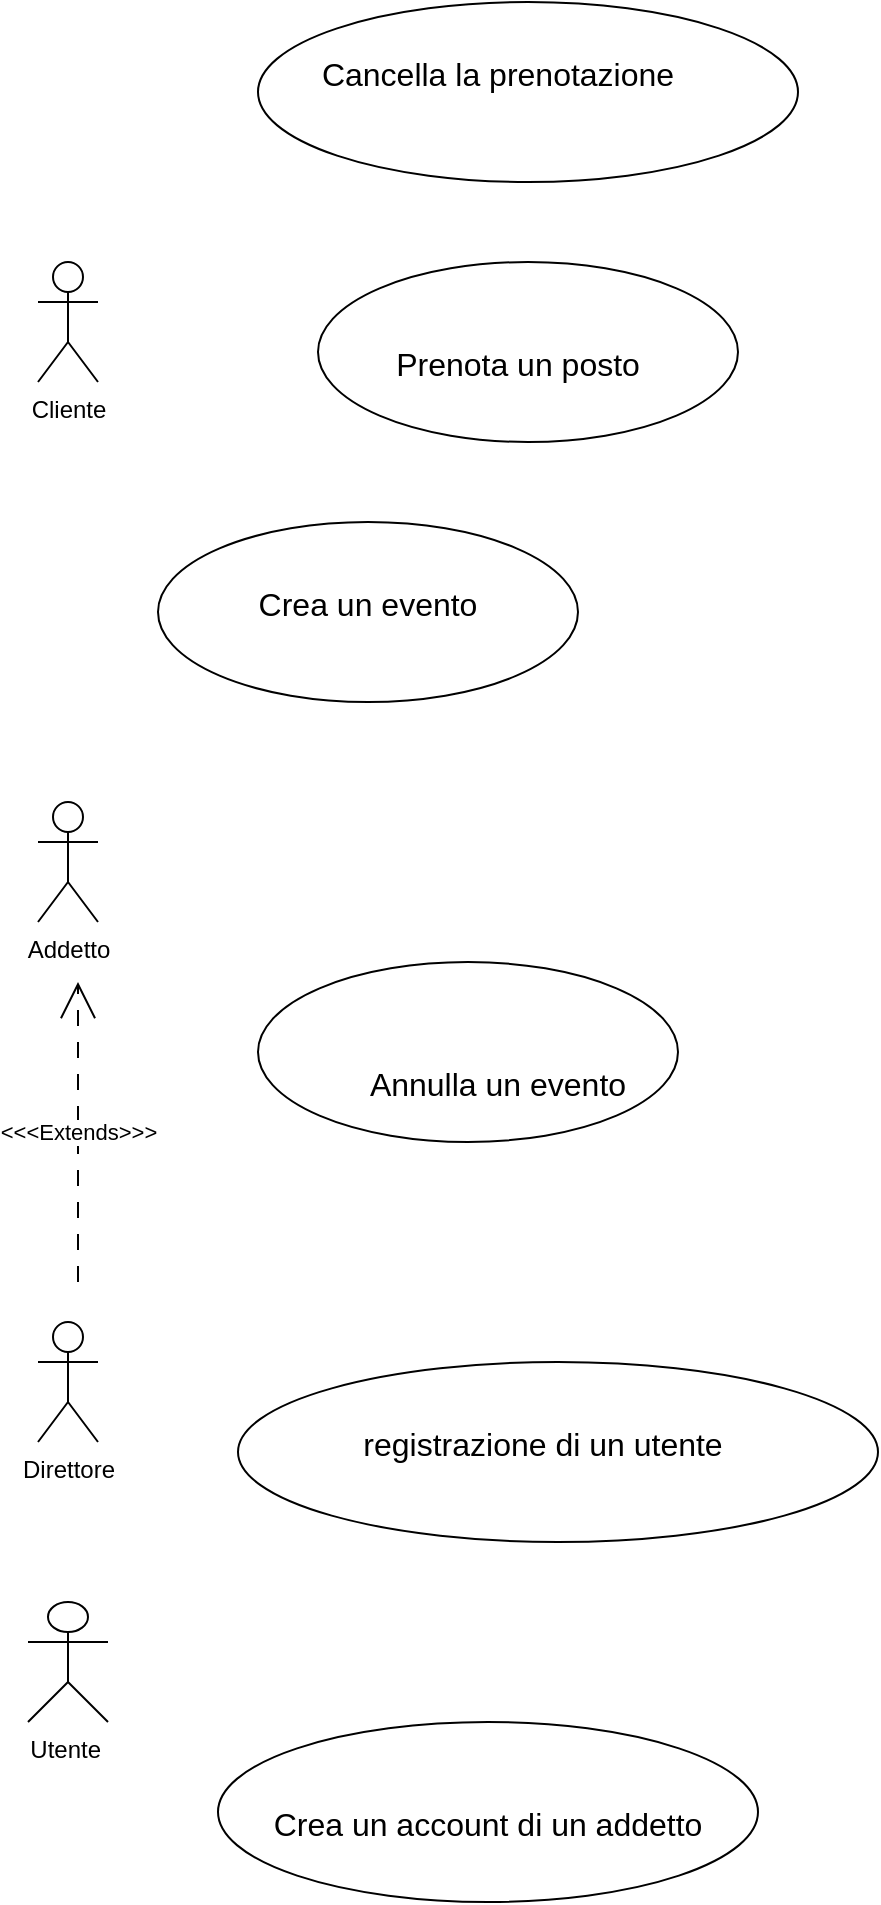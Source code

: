 <mxfile version="25.0.2">
  <diagram name="Pagina-1" id="umjJK5tc-HiBesBjM-6u">
    <mxGraphModel dx="1434" dy="2025" grid="1" gridSize="10" guides="1" tooltips="1" connect="1" arrows="1" fold="1" page="1" pageScale="1" pageWidth="827" pageHeight="1169" math="0" shadow="0">
      <root>
        <mxCell id="0" />
        <mxCell id="1" parent="0" />
        <mxCell id="uDn2QIqaFx8nuZ1l0RsF-1" value="Cliente" style="shape=umlActor;verticalLabelPosition=bottom;verticalAlign=top;html=1;outlineConnect=0;" parent="1" vertex="1">
          <mxGeometry x="70" y="70" width="30" height="60" as="geometry" />
        </mxCell>
        <mxCell id="uDn2QIqaFx8nuZ1l0RsF-2" value="Addetto" style="shape=umlActor;verticalLabelPosition=bottom;verticalAlign=top;html=1;outlineConnect=0;" parent="1" vertex="1">
          <mxGeometry x="70" y="340" width="30" height="60" as="geometry" />
        </mxCell>
        <mxCell id="uDn2QIqaFx8nuZ1l0RsF-4" value="" style="ellipse;whiteSpace=wrap;html=1;" parent="1" vertex="1">
          <mxGeometry x="210" y="70" width="210" height="90" as="geometry" />
        </mxCell>
        <mxCell id="uDn2QIqaFx8nuZ1l0RsF-10" value="Direttore" style="shape=umlActor;verticalLabelPosition=bottom;verticalAlign=top;html=1;outlineConnect=0;" parent="1" vertex="1">
          <mxGeometry x="70" y="600" width="30" height="60" as="geometry" />
        </mxCell>
        <mxCell id="uDn2QIqaFx8nuZ1l0RsF-12" value="&lt;p style=&quot;line-height: 1px; margin-bottom: 0cm; background: transparent; font-size: medium; text-align: start;&quot;&gt;Prenota un posto&lt;/p&gt;" style="text;html=1;align=center;verticalAlign=middle;whiteSpace=wrap;rounded=0;" parent="1" vertex="1">
          <mxGeometry x="235" y="100" width="150" height="30" as="geometry" />
        </mxCell>
        <mxCell id="uDn2QIqaFx8nuZ1l0RsF-14" value="" style="ellipse;whiteSpace=wrap;html=1;" parent="1" vertex="1">
          <mxGeometry x="130" y="200" width="210" height="90" as="geometry" />
        </mxCell>
        <mxCell id="uDn2QIqaFx8nuZ1l0RsF-15" value="&lt;p style=&quot;line-height: 1px; margin-bottom: 0cm; background: transparent; font-size: medium; text-align: start;&quot;&gt;Crea un evento&lt;/p&gt;" style="text;html=1;align=center;verticalAlign=middle;whiteSpace=wrap;rounded=0;" parent="1" vertex="1">
          <mxGeometry x="160" y="220" width="150" height="30" as="geometry" />
        </mxCell>
        <mxCell id="uDn2QIqaFx8nuZ1l0RsF-17" value="" style="ellipse;whiteSpace=wrap;html=1;" parent="1" vertex="1">
          <mxGeometry x="180" y="420" width="210" height="90" as="geometry" />
        </mxCell>
        <mxCell id="uDn2QIqaFx8nuZ1l0RsF-18" value="&lt;p style=&quot;line-height: 1px; margin-bottom: 0cm; background: transparent; font-size: medium; text-align: start;&quot;&gt;Annulla un evento&lt;/p&gt;" style="text;html=1;align=center;verticalAlign=middle;whiteSpace=wrap;rounded=0;" parent="1" vertex="1">
          <mxGeometry x="225" y="460" width="150" height="30" as="geometry" />
        </mxCell>
        <mxCell id="uDn2QIqaFx8nuZ1l0RsF-19" value="" style="ellipse;whiteSpace=wrap;html=1;" parent="1" vertex="1">
          <mxGeometry x="180" y="-60" width="270" height="90" as="geometry" />
        </mxCell>
        <mxCell id="uDn2QIqaFx8nuZ1l0RsF-20" value="&lt;p style=&quot;line-height: 1px; margin-bottom: 0cm; background: transparent; font-size: medium; text-align: start;&quot;&gt;Cancella la prenotazione&lt;/p&gt;" style="text;html=1;align=center;verticalAlign=middle;whiteSpace=wrap;rounded=0;" parent="1" vertex="1">
          <mxGeometry x="200" y="-45" width="200" height="30" as="geometry" />
        </mxCell>
        <mxCell id="uDn2QIqaFx8nuZ1l0RsF-21" value="&lt;p style=&quot;line-height: 1px; margin-bottom: 0cm; background: transparent; font-size: medium; text-align: start;&quot;&gt;Crea un account di un addetto&lt;/p&gt;" style="ellipse;whiteSpace=wrap;html=1;" parent="1" vertex="1">
          <mxGeometry x="160" y="800" width="270" height="90" as="geometry" />
        </mxCell>
        <mxCell id="uDn2QIqaFx8nuZ1l0RsF-23" value="" style="ellipse;whiteSpace=wrap;html=1;" parent="1" vertex="1">
          <mxGeometry x="170" y="620" width="320" height="90" as="geometry" />
        </mxCell>
        <mxCell id="uDn2QIqaFx8nuZ1l0RsF-24" value="&lt;p style=&quot;line-height: 1px; margin-bottom: 0cm; background: transparent; font-size: medium; text-align: start;&quot;&gt;registrazione di un utente&lt;/p&gt;" style="text;html=1;align=center;verticalAlign=middle;whiteSpace=wrap;rounded=0;" parent="1" vertex="1">
          <mxGeometry x="210" y="640" width="225" height="30" as="geometry" />
        </mxCell>
        <mxCell id="uDn2QIqaFx8nuZ1l0RsF-25" value="&amp;lt;&amp;lt;&amp;lt;Extends&amp;gt;&amp;gt;&amp;gt;" style="endArrow=open;endSize=16;endFill=0;html=1;rounded=0;dashed=1;dashPattern=8 8;" parent="1" edge="1">
          <mxGeometry width="160" relative="1" as="geometry">
            <mxPoint x="90" y="580" as="sourcePoint" />
            <mxPoint x="90" y="430" as="targetPoint" />
          </mxGeometry>
        </mxCell>
        <mxCell id="uDn2QIqaFx8nuZ1l0RsF-39" value="Utente&amp;nbsp;" style="shape=umlActor;verticalLabelPosition=bottom;verticalAlign=top;html=1;outlineConnect=0;" parent="1" vertex="1">
          <mxGeometry x="65" y="740" width="40" height="60" as="geometry" />
        </mxCell>
      </root>
    </mxGraphModel>
  </diagram>
</mxfile>
